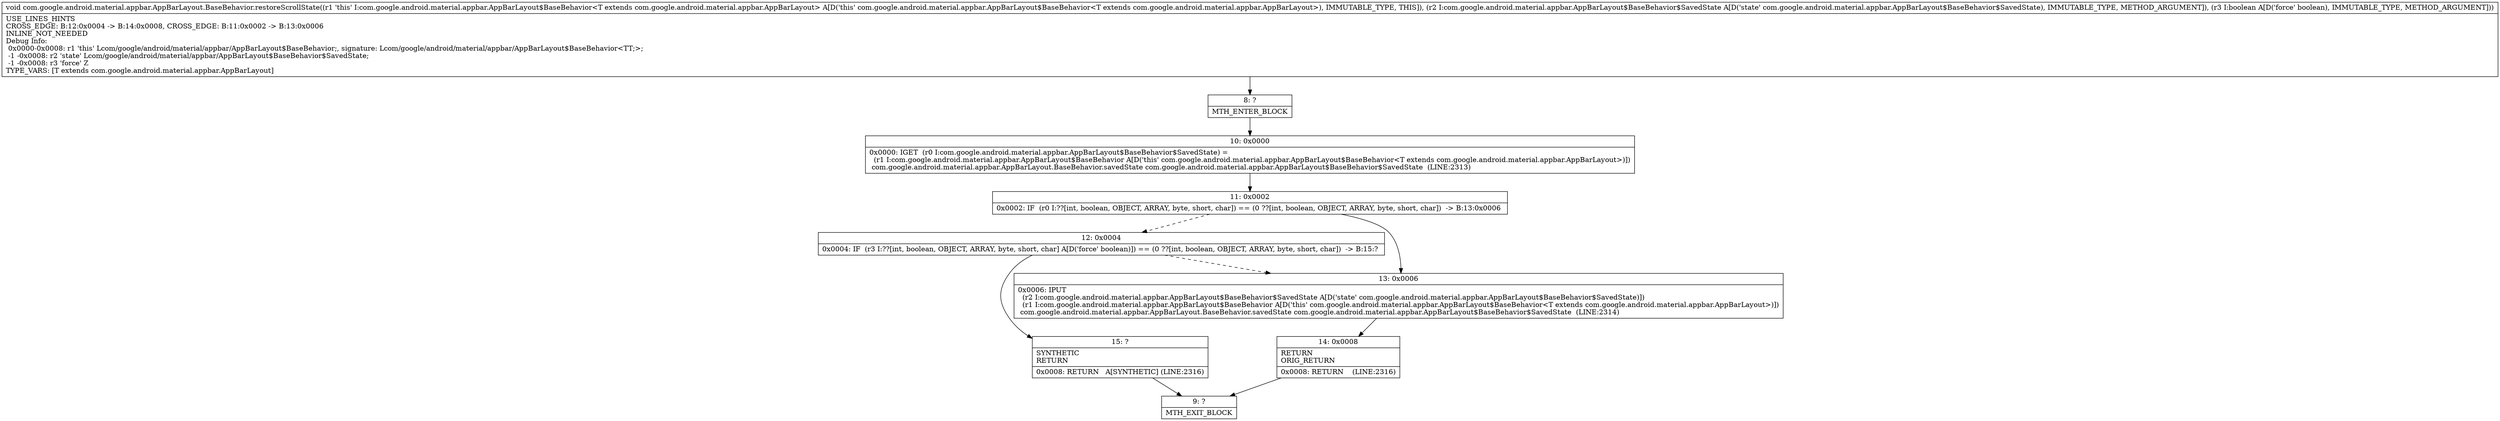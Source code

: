 digraph "CFG forcom.google.android.material.appbar.AppBarLayout.BaseBehavior.restoreScrollState(Lcom\/google\/android\/material\/appbar\/AppBarLayout$BaseBehavior$SavedState;Z)V" {
Node_8 [shape=record,label="{8\:\ ?|MTH_ENTER_BLOCK\l}"];
Node_10 [shape=record,label="{10\:\ 0x0000|0x0000: IGET  (r0 I:com.google.android.material.appbar.AppBarLayout$BaseBehavior$SavedState) = \l  (r1 I:com.google.android.material.appbar.AppBarLayout$BaseBehavior A[D('this' com.google.android.material.appbar.AppBarLayout$BaseBehavior\<T extends com.google.android.material.appbar.AppBarLayout\>)])\l com.google.android.material.appbar.AppBarLayout.BaseBehavior.savedState com.google.android.material.appbar.AppBarLayout$BaseBehavior$SavedState  (LINE:2313)\l}"];
Node_11 [shape=record,label="{11\:\ 0x0002|0x0002: IF  (r0 I:??[int, boolean, OBJECT, ARRAY, byte, short, char]) == (0 ??[int, boolean, OBJECT, ARRAY, byte, short, char])  \-\> B:13:0x0006 \l}"];
Node_12 [shape=record,label="{12\:\ 0x0004|0x0004: IF  (r3 I:??[int, boolean, OBJECT, ARRAY, byte, short, char] A[D('force' boolean)]) == (0 ??[int, boolean, OBJECT, ARRAY, byte, short, char])  \-\> B:15:? \l}"];
Node_15 [shape=record,label="{15\:\ ?|SYNTHETIC\lRETURN\l|0x0008: RETURN   A[SYNTHETIC] (LINE:2316)\l}"];
Node_9 [shape=record,label="{9\:\ ?|MTH_EXIT_BLOCK\l}"];
Node_13 [shape=record,label="{13\:\ 0x0006|0x0006: IPUT  \l  (r2 I:com.google.android.material.appbar.AppBarLayout$BaseBehavior$SavedState A[D('state' com.google.android.material.appbar.AppBarLayout$BaseBehavior$SavedState)])\l  (r1 I:com.google.android.material.appbar.AppBarLayout$BaseBehavior A[D('this' com.google.android.material.appbar.AppBarLayout$BaseBehavior\<T extends com.google.android.material.appbar.AppBarLayout\>)])\l com.google.android.material.appbar.AppBarLayout.BaseBehavior.savedState com.google.android.material.appbar.AppBarLayout$BaseBehavior$SavedState  (LINE:2314)\l}"];
Node_14 [shape=record,label="{14\:\ 0x0008|RETURN\lORIG_RETURN\l|0x0008: RETURN    (LINE:2316)\l}"];
MethodNode[shape=record,label="{void com.google.android.material.appbar.AppBarLayout.BaseBehavior.restoreScrollState((r1 'this' I:com.google.android.material.appbar.AppBarLayout$BaseBehavior\<T extends com.google.android.material.appbar.AppBarLayout\> A[D('this' com.google.android.material.appbar.AppBarLayout$BaseBehavior\<T extends com.google.android.material.appbar.AppBarLayout\>), IMMUTABLE_TYPE, THIS]), (r2 I:com.google.android.material.appbar.AppBarLayout$BaseBehavior$SavedState A[D('state' com.google.android.material.appbar.AppBarLayout$BaseBehavior$SavedState), IMMUTABLE_TYPE, METHOD_ARGUMENT]), (r3 I:boolean A[D('force' boolean), IMMUTABLE_TYPE, METHOD_ARGUMENT]))  | USE_LINES_HINTS\lCROSS_EDGE: B:12:0x0004 \-\> B:14:0x0008, CROSS_EDGE: B:11:0x0002 \-\> B:13:0x0006\lINLINE_NOT_NEEDED\lDebug Info:\l  0x0000\-0x0008: r1 'this' Lcom\/google\/android\/material\/appbar\/AppBarLayout$BaseBehavior;, signature: Lcom\/google\/android\/material\/appbar\/AppBarLayout$BaseBehavior\<TT;\>;\l  \-1 \-0x0008: r2 'state' Lcom\/google\/android\/material\/appbar\/AppBarLayout$BaseBehavior$SavedState;\l  \-1 \-0x0008: r3 'force' Z\lTYPE_VARS: [T extends com.google.android.material.appbar.AppBarLayout]\l}"];
MethodNode -> Node_8;Node_8 -> Node_10;
Node_10 -> Node_11;
Node_11 -> Node_12[style=dashed];
Node_11 -> Node_13;
Node_12 -> Node_13[style=dashed];
Node_12 -> Node_15;
Node_15 -> Node_9;
Node_13 -> Node_14;
Node_14 -> Node_9;
}

